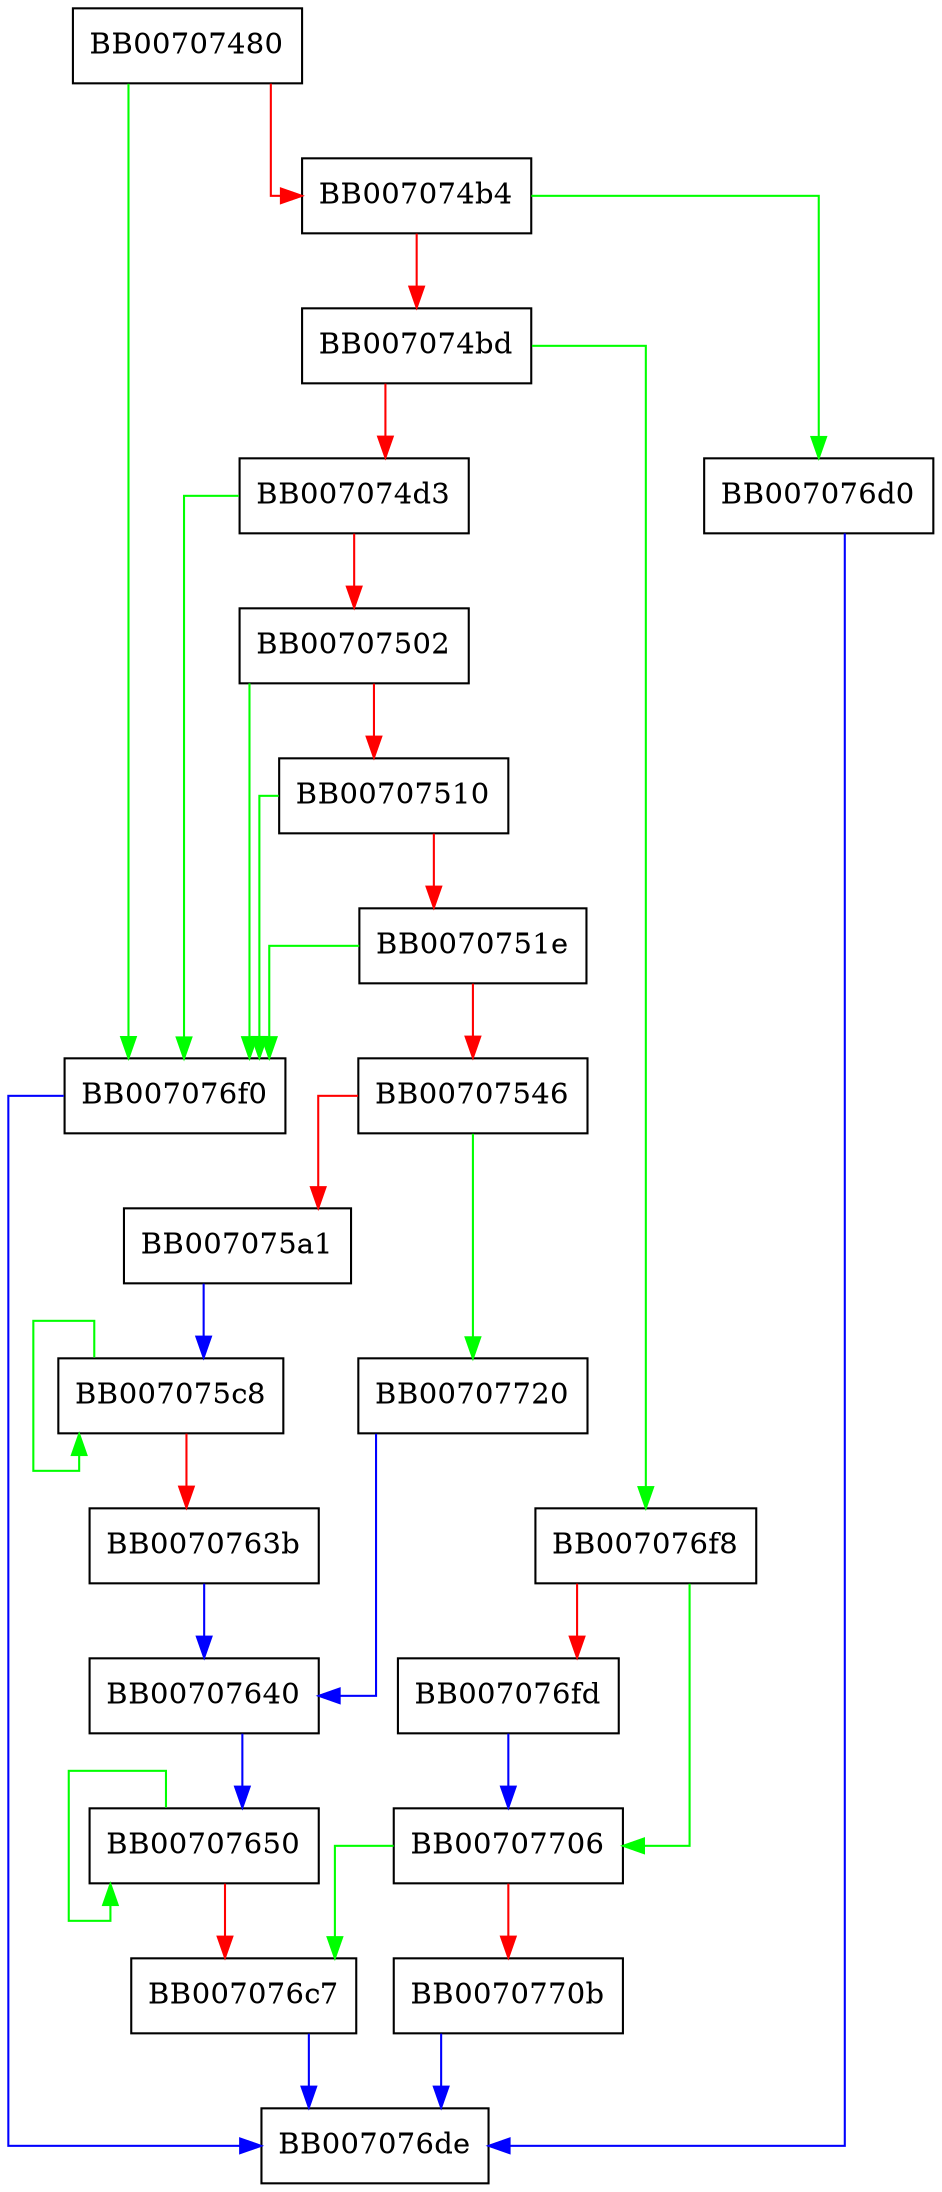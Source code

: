 digraph ssl3_cbc_copy_mac {
  node [shape="box"];
  graph [splines=ortho];
  BB00707480 -> BB007076f0 [color="green"];
  BB00707480 -> BB007074b4 [color="red"];
  BB007074b4 -> BB007076d0 [color="green"];
  BB007074b4 -> BB007074bd [color="red"];
  BB007074bd -> BB007076f8 [color="green"];
  BB007074bd -> BB007074d3 [color="red"];
  BB007074d3 -> BB007076f0 [color="green"];
  BB007074d3 -> BB00707502 [color="red"];
  BB00707502 -> BB007076f0 [color="green"];
  BB00707502 -> BB00707510 [color="red"];
  BB00707510 -> BB007076f0 [color="green"];
  BB00707510 -> BB0070751e [color="red"];
  BB0070751e -> BB007076f0 [color="green"];
  BB0070751e -> BB00707546 [color="red"];
  BB00707546 -> BB00707720 [color="green"];
  BB00707546 -> BB007075a1 [color="red"];
  BB007075a1 -> BB007075c8 [color="blue"];
  BB007075c8 -> BB007075c8 [color="green"];
  BB007075c8 -> BB0070763b [color="red"];
  BB0070763b -> BB00707640 [color="blue"];
  BB00707640 -> BB00707650 [color="blue"];
  BB00707650 -> BB00707650 [color="green"];
  BB00707650 -> BB007076c7 [color="red"];
  BB007076c7 -> BB007076de [color="blue"];
  BB007076d0 -> BB007076de [color="blue"];
  BB007076f0 -> BB007076de [color="blue"];
  BB007076f8 -> BB00707706 [color="green"];
  BB007076f8 -> BB007076fd [color="red"];
  BB007076fd -> BB00707706 [color="blue"];
  BB00707706 -> BB007076c7 [color="green"];
  BB00707706 -> BB0070770b [color="red"];
  BB0070770b -> BB007076de [color="blue"];
  BB00707720 -> BB00707640 [color="blue"];
}